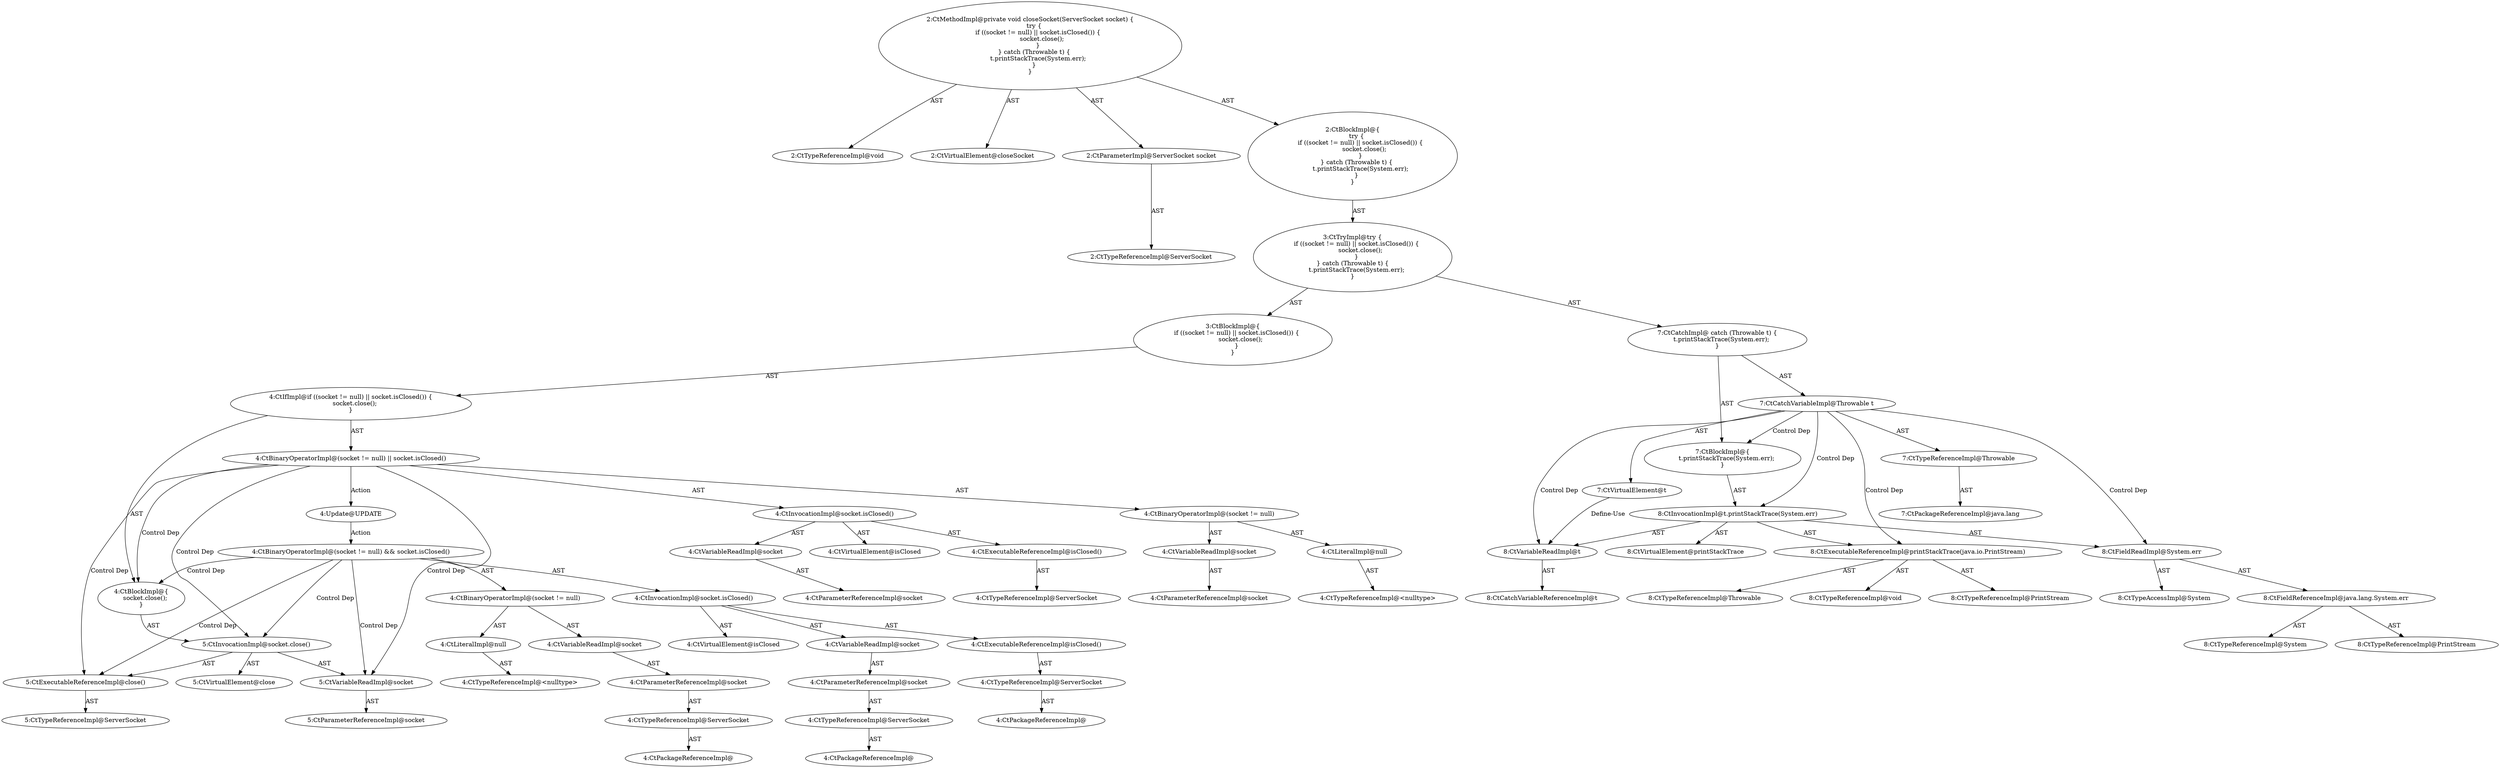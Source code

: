 digraph "closeSocket#?,ServerSocket" {
0 [label="2:CtTypeReferenceImpl@void" shape=ellipse]
1 [label="2:CtVirtualElement@closeSocket" shape=ellipse]
2 [label="2:CtParameterImpl@ServerSocket socket" shape=ellipse]
3 [label="2:CtTypeReferenceImpl@ServerSocket" shape=ellipse]
4 [label="4:CtVariableReadImpl@socket" shape=ellipse]
5 [label="4:CtParameterReferenceImpl@socket" shape=ellipse]
6 [label="4:CtLiteralImpl@null" shape=ellipse]
7 [label="4:CtTypeReferenceImpl@<nulltype>" shape=ellipse]
8 [label="4:CtBinaryOperatorImpl@(socket != null)" shape=ellipse]
9 [label="4:CtExecutableReferenceImpl@isClosed()" shape=ellipse]
10 [label="4:CtTypeReferenceImpl@ServerSocket" shape=ellipse]
11 [label="4:CtVirtualElement@isClosed" shape=ellipse]
12 [label="4:CtVariableReadImpl@socket" shape=ellipse]
13 [label="4:CtParameterReferenceImpl@socket" shape=ellipse]
14 [label="4:CtInvocationImpl@socket.isClosed()" shape=ellipse]
15 [label="4:CtBinaryOperatorImpl@(socket != null) || socket.isClosed()" shape=ellipse]
16 [label="5:CtExecutableReferenceImpl@close()" shape=ellipse]
17 [label="5:CtTypeReferenceImpl@ServerSocket" shape=ellipse]
18 [label="5:CtVirtualElement@close" shape=ellipse]
19 [label="5:CtVariableReadImpl@socket" shape=ellipse]
20 [label="5:CtParameterReferenceImpl@socket" shape=ellipse]
21 [label="5:CtInvocationImpl@socket.close()" shape=ellipse]
22 [label="4:CtBlockImpl@\{
    socket.close();
\}" shape=ellipse]
23 [label="4:CtIfImpl@if ((socket != null) || socket.isClosed()) \{
    socket.close();
\}" shape=ellipse]
24 [label="3:CtBlockImpl@\{
    if ((socket != null) || socket.isClosed()) \{
        socket.close();
    \}
\}" shape=ellipse]
25 [label="7:CtVirtualElement@t" shape=ellipse]
26 [label="7:CtTypeReferenceImpl@Throwable" shape=ellipse]
27 [label="7:CtPackageReferenceImpl@java.lang" shape=ellipse]
28 [label="7:CtCatchVariableImpl@Throwable t" shape=ellipse]
29 [label="8:CtExecutableReferenceImpl@printStackTrace(java.io.PrintStream)" shape=ellipse]
30 [label="8:CtTypeReferenceImpl@Throwable" shape=ellipse]
31 [label="8:CtTypeReferenceImpl@void" shape=ellipse]
32 [label="8:CtTypeReferenceImpl@PrintStream" shape=ellipse]
33 [label="8:CtVirtualElement@printStackTrace" shape=ellipse]
34 [label="8:CtVariableReadImpl@t" shape=ellipse]
35 [label="8:CtCatchVariableReferenceImpl@t" shape=ellipse]
36 [label="8:CtFieldReferenceImpl@java.lang.System.err" shape=ellipse]
37 [label="8:CtTypeReferenceImpl@System" shape=ellipse]
38 [label="8:CtTypeReferenceImpl@PrintStream" shape=ellipse]
39 [label="8:CtFieldReadImpl@System.err" shape=ellipse]
40 [label="8:CtTypeAccessImpl@System" shape=ellipse]
41 [label="8:CtInvocationImpl@t.printStackTrace(System.err)" shape=ellipse]
42 [label="7:CtBlockImpl@\{
    t.printStackTrace(System.err);
\}" shape=ellipse]
43 [label="7:CtCatchImpl@ catch (Throwable t) \{
    t.printStackTrace(System.err);
\}" shape=ellipse]
44 [label="3:CtTryImpl@try \{
    if ((socket != null) || socket.isClosed()) \{
        socket.close();
    \}
\} catch (Throwable t) \{
    t.printStackTrace(System.err);
\}" shape=ellipse]
45 [label="2:CtBlockImpl@\{
    try \{
        if ((socket != null) || socket.isClosed()) \{
            socket.close();
        \}
    \} catch (Throwable t) \{
        t.printStackTrace(System.err);
    \}
\}" shape=ellipse]
46 [label="2:CtMethodImpl@private void closeSocket(ServerSocket socket) \{
    try \{
        if ((socket != null) || socket.isClosed()) \{
            socket.close();
        \}
    \} catch (Throwable t) \{
        t.printStackTrace(System.err);
    \}
\}" shape=ellipse]
47 [label="4:Update@UPDATE" shape=ellipse]
48 [label="4:CtPackageReferenceImpl@" shape=ellipse]
49 [label="4:CtTypeReferenceImpl@ServerSocket" shape=ellipse]
50 [label="4:CtParameterReferenceImpl@socket" shape=ellipse]
51 [label="4:CtVariableReadImpl@socket" shape=ellipse]
52 [label="4:CtTypeReferenceImpl@<nulltype>" shape=ellipse]
53 [label="4:CtLiteralImpl@null" shape=ellipse]
54 [label="4:CtBinaryOperatorImpl@(socket != null)" shape=ellipse]
55 [label="4:CtPackageReferenceImpl@" shape=ellipse]
56 [label="4:CtTypeReferenceImpl@ServerSocket" shape=ellipse]
57 [label="4:CtParameterReferenceImpl@socket" shape=ellipse]
58 [label="4:CtVariableReadImpl@socket" shape=ellipse]
59 [label="4:CtPackageReferenceImpl@" shape=ellipse]
60 [label="4:CtTypeReferenceImpl@ServerSocket" shape=ellipse]
61 [label="4:CtExecutableReferenceImpl@isClosed()" shape=ellipse]
62 [label="4:CtInvocationImpl@socket.isClosed()" shape=ellipse]
63 [label="4:CtVirtualElement@isClosed" shape=ellipse]
64 [label="4:CtBinaryOperatorImpl@(socket != null) && socket.isClosed()" shape=ellipse]
2 -> 3 [label="AST"];
4 -> 5 [label="AST"];
6 -> 7 [label="AST"];
8 -> 4 [label="AST"];
8 -> 6 [label="AST"];
9 -> 10 [label="AST"];
12 -> 13 [label="AST"];
14 -> 11 [label="AST"];
14 -> 12 [label="AST"];
14 -> 9 [label="AST"];
15 -> 8 [label="AST"];
15 -> 14 [label="AST"];
15 -> 22 [label="Control Dep"];
15 -> 21 [label="Control Dep"];
15 -> 16 [label="Control Dep"];
15 -> 19 [label="Control Dep"];
15 -> 47 [label="Action"];
16 -> 17 [label="AST"];
19 -> 20 [label="AST"];
21 -> 18 [label="AST"];
21 -> 19 [label="AST"];
21 -> 16 [label="AST"];
22 -> 21 [label="AST"];
23 -> 15 [label="AST"];
23 -> 22 [label="AST"];
24 -> 23 [label="AST"];
25 -> 34 [label="Define-Use"];
26 -> 27 [label="AST"];
28 -> 25 [label="AST"];
28 -> 26 [label="AST"];
28 -> 42 [label="Control Dep"];
28 -> 41 [label="Control Dep"];
28 -> 29 [label="Control Dep"];
28 -> 34 [label="Control Dep"];
28 -> 39 [label="Control Dep"];
29 -> 30 [label="AST"];
29 -> 31 [label="AST"];
29 -> 32 [label="AST"];
34 -> 35 [label="AST"];
36 -> 37 [label="AST"];
36 -> 38 [label="AST"];
39 -> 40 [label="AST"];
39 -> 36 [label="AST"];
41 -> 33 [label="AST"];
41 -> 34 [label="AST"];
41 -> 29 [label="AST"];
41 -> 39 [label="AST"];
42 -> 41 [label="AST"];
43 -> 28 [label="AST"];
43 -> 42 [label="AST"];
44 -> 24 [label="AST"];
44 -> 43 [label="AST"];
45 -> 44 [label="AST"];
46 -> 1 [label="AST"];
46 -> 0 [label="AST"];
46 -> 2 [label="AST"];
46 -> 45 [label="AST"];
47 -> 64 [label="Action"];
49 -> 48 [label="AST"];
50 -> 49 [label="AST"];
51 -> 50 [label="AST"];
53 -> 52 [label="AST"];
54 -> 51 [label="AST"];
54 -> 53 [label="AST"];
56 -> 55 [label="AST"];
57 -> 56 [label="AST"];
58 -> 57 [label="AST"];
60 -> 59 [label="AST"];
61 -> 60 [label="AST"];
62 -> 63 [label="AST"];
62 -> 58 [label="AST"];
62 -> 61 [label="AST"];
64 -> 54 [label="AST"];
64 -> 62 [label="AST"];
64 -> 22 [label="Control Dep"];
64 -> 21 [label="Control Dep"];
64 -> 16 [label="Control Dep"];
64 -> 19 [label="Control Dep"];
}